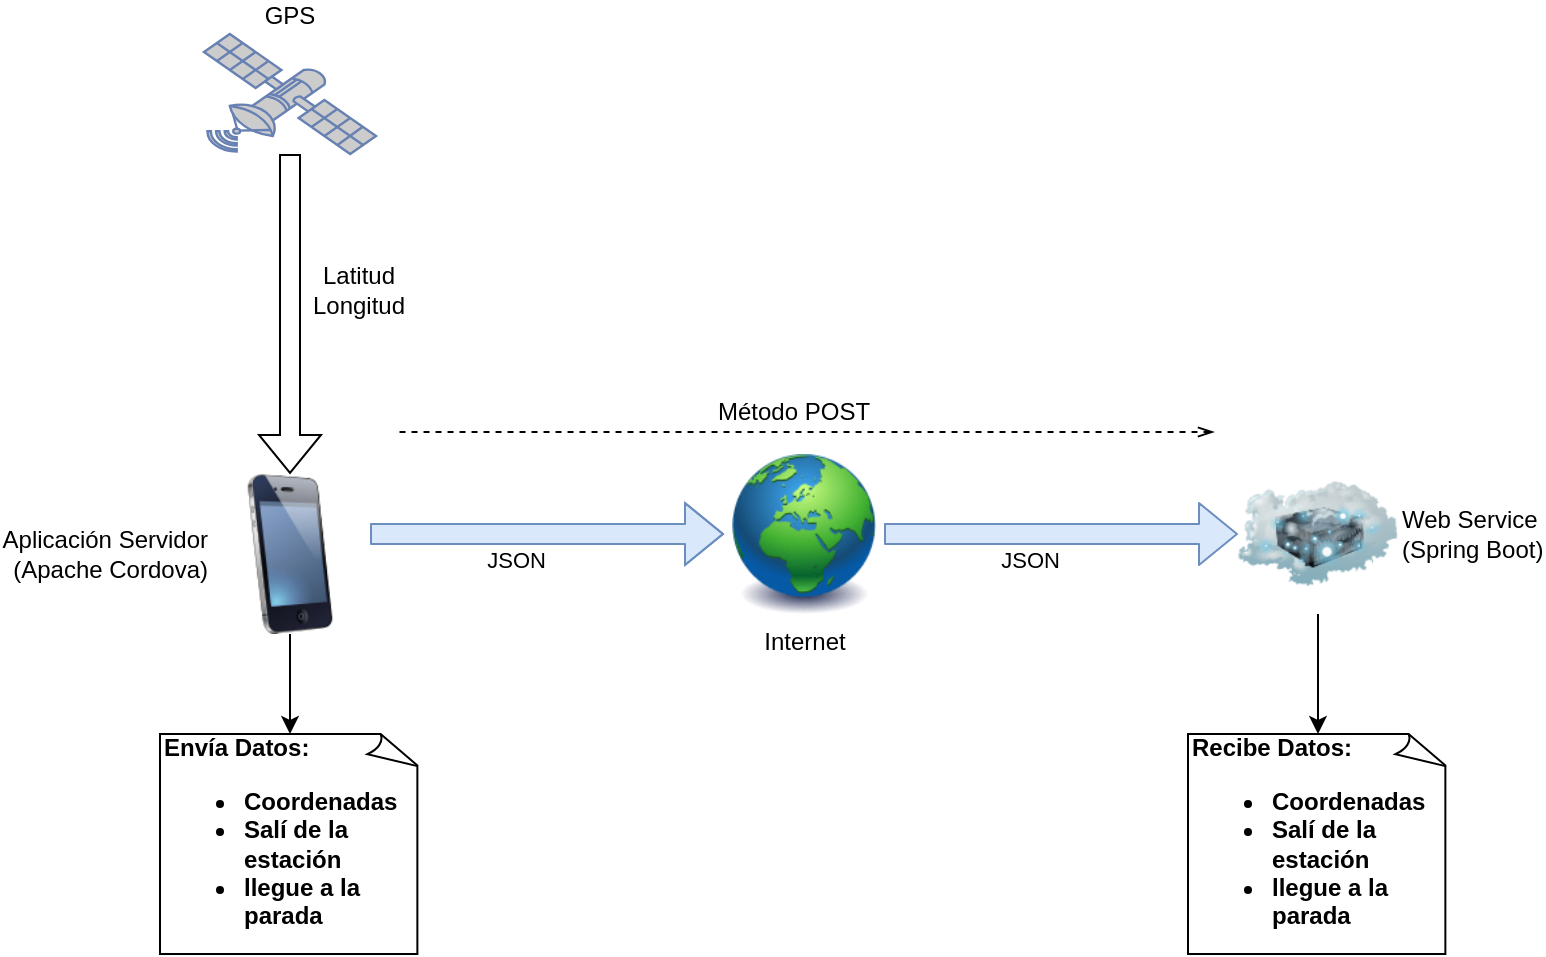 <mxfile pages="1" version="11.2.6" type="github"><diagram id="rhAEW-e4igtZ89LVz23a" name="Page-1"><mxGraphModel dx="868" dy="482" grid="1" gridSize="10" guides="1" tooltips="1" connect="1" arrows="1" fold="1" page="1" pageScale="1" pageWidth="827" pageHeight="1169" math="0" shadow="0"><root><mxCell id="0"/><mxCell id="1" parent="0"/><mxCell id="kZ-LVWsm8djFEFMQG87C-7" value="JSON" style="edgeStyle=orthogonalEdgeStyle;rounded=1;orthogonalLoop=1;jettySize=auto;html=1;fillColor=#dae8fc;strokeColor=#6c8ebf;shape=flexArrow;labelPosition=left;verticalLabelPosition=bottom;align=right;verticalAlign=top;" parent="1" source="kZ-LVWsm8djFEFMQG87C-4" target="kZ-LVWsm8djFEFMQG87C-6" edge="1"><mxGeometry relative="1" as="geometry"><Array as="points"><mxPoint x="320" y="320"/><mxPoint x="320" y="320"/></Array></mxGeometry></mxCell><mxCell id="IKEApE15Tbz-NXvcsMaw-1" style="edgeStyle=orthogonalEdgeStyle;rounded=0;orthogonalLoop=1;jettySize=auto;html=1;entryX=0.5;entryY=0;entryDx=0;entryDy=0;entryPerimeter=0;" parent="1" source="kZ-LVWsm8djFEFMQG87C-4" target="kZ-LVWsm8djFEFMQG87C-13" edge="1"><mxGeometry relative="1" as="geometry"/></mxCell><mxCell id="kZ-LVWsm8djFEFMQG87C-4" value="Aplicación Servidor&lt;br&gt;(Apache Cordova)" style="image;html=1;labelBackgroundColor=#ffffff;image=img/lib/clip_art/telecommunication/iPhone_128x128.png;labelPosition=left;verticalLabelPosition=middle;align=right;verticalAlign=middle;" parent="1" vertex="1"><mxGeometry x="116" y="290" width="80" height="80" as="geometry"/></mxCell><mxCell id="IKEApE15Tbz-NXvcsMaw-2" style="edgeStyle=orthogonalEdgeStyle;rounded=0;orthogonalLoop=1;jettySize=auto;html=1;entryX=0.5;entryY=0;entryDx=0;entryDy=0;entryPerimeter=0;" parent="1" source="kZ-LVWsm8djFEFMQG87C-5" target="kZ-LVWsm8djFEFMQG87C-17" edge="1"><mxGeometry relative="1" as="geometry"/></mxCell><mxCell id="kZ-LVWsm8djFEFMQG87C-5" value="Web Service&lt;br&gt;(Spring Boot)" style="image;html=1;labelBackgroundColor=#ffffff;image=img/lib/clip_art/networking/Cloud_Server_128x128.png;labelPosition=right;verticalLabelPosition=middle;align=left;verticalAlign=middle;" parent="1" vertex="1"><mxGeometry x="630" y="280" width="80" height="80" as="geometry"/></mxCell><mxCell id="kZ-LVWsm8djFEFMQG87C-9" value="JSON" style="edgeStyle=orthogonalEdgeStyle;shape=flexArrow;rounded=1;orthogonalLoop=1;jettySize=auto;html=1;entryX=0;entryY=0.5;entryDx=0;entryDy=0;fillColor=#dae8fc;strokeColor=#6c8ebf;labelPosition=left;verticalLabelPosition=bottom;align=right;verticalAlign=top;" parent="1" source="kZ-LVWsm8djFEFMQG87C-6" target="kZ-LVWsm8djFEFMQG87C-5" edge="1"><mxGeometry relative="1" as="geometry"/></mxCell><mxCell id="kZ-LVWsm8djFEFMQG87C-6" value="Internet" style="image;html=1;labelBackgroundColor=#ffffff;image=img/lib/clip_art/general/Earth_globe_128x128.png" parent="1" vertex="1"><mxGeometry x="373" y="280" width="80" height="80" as="geometry"/></mxCell><mxCell id="kZ-LVWsm8djFEFMQG87C-13" value="&lt;b&gt;Envía&amp;nbsp;Datos:&lt;br&gt;&lt;ul&gt;&lt;li&gt;Coordenadas&amp;nbsp;&lt;/li&gt;&lt;li&gt;Salí de la estación&lt;/li&gt;&lt;li&gt;llegue a la parada&lt;/li&gt;&lt;/ul&gt;&lt;/b&gt;" style="whiteSpace=wrap;html=1;shape=mxgraph.basic.document;align=left;" parent="1" vertex="1"><mxGeometry x="91" y="420" width="130" height="110" as="geometry"/></mxCell><mxCell id="kZ-LVWsm8djFEFMQG87C-17" value="&lt;b&gt;Recibe Datos:&lt;br&gt;&lt;ul&gt;&lt;li&gt;Coordenadas&lt;/li&gt;&lt;li&gt;Salí de la estación&amp;nbsp;&lt;/li&gt;&lt;li&gt;llegue a la parada&lt;/li&gt;&lt;/ul&gt;&lt;/b&gt;" style="whiteSpace=wrap;html=1;shape=mxgraph.basic.document;align=left;" parent="1" vertex="1"><mxGeometry x="605" y="420" width="130" height="110" as="geometry"/></mxCell><mxCell id="IKEApE15Tbz-NXvcsMaw-14" style="edgeStyle=orthogonalEdgeStyle;rounded=0;orthogonalLoop=1;jettySize=auto;html=1;entryX=0.5;entryY=0;entryDx=0;entryDy=0;shape=flexArrow;" parent="1" source="IKEApE15Tbz-NXvcsMaw-13" target="kZ-LVWsm8djFEFMQG87C-4" edge="1"><mxGeometry relative="1" as="geometry"/></mxCell><mxCell id="o9tr-Fo-ka8NTVqcC4XY-3" value="Latitud&lt;br&gt;Longitud" style="text;html=1;resizable=0;points=[];align=center;verticalAlign=middle;labelBackgroundColor=#ffffff;" parent="IKEApE15Tbz-NXvcsMaw-14" vertex="1" connectable="0"><mxGeometry x="-0.2" relative="1" as="geometry"><mxPoint x="34" y="4" as="offset"/></mxGeometry></mxCell><mxCell id="IKEApE15Tbz-NXvcsMaw-13" value="GPS&lt;br&gt;" style="fontColor=#000000;verticalAlign=bottom;verticalLabelPosition=top;labelPosition=center;align=center;html=1;outlineConnect=0;fillColor=#CCCCCC;strokeColor=#6881B3;gradientColor=none;gradientDirection=north;strokeWidth=2;shape=mxgraph.networks.satellite;whiteSpace=wrap;" parent="1" vertex="1"><mxGeometry x="113" y="70" width="86" height="60" as="geometry"/></mxCell><mxCell id="o9tr-Fo-ka8NTVqcC4XY-4" value="Método POST" style="text;html=1;resizable=0;points=[];autosize=1;align=left;verticalAlign=top;spacingTop=-4;" parent="1" vertex="1"><mxGeometry x="368" y="249" width="90" height="20" as="geometry"/></mxCell><mxCell id="o9tr-Fo-ka8NTVqcC4XY-12" value="" style="endArrow=none;dashed=1;html=1;startArrow=openThin;startFill=0;" parent="1" edge="1"><mxGeometry width="50" height="50" relative="1" as="geometry"><mxPoint x="618" y="269" as="sourcePoint"/><mxPoint x="208" y="269" as="targetPoint"/><Array as="points"/></mxGeometry></mxCell></root></mxGraphModel></diagram></mxfile>
